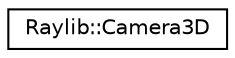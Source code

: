 digraph "Graphical Class Hierarchy"
{
 // LATEX_PDF_SIZE
  edge [fontname="Helvetica",fontsize="10",labelfontname="Helvetica",labelfontsize="10"];
  node [fontname="Helvetica",fontsize="10",shape=record];
  rankdir="LR";
  Node0 [label="Raylib::Camera3D",height=0.2,width=0.4,color="black", fillcolor="white", style="filled",URL="$class_raylib_1_1_camera3_d.html",tooltip=" "];
}
